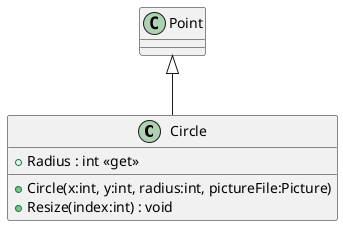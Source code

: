 @startuml
class Circle {
    + Circle(x:int, y:int, radius:int, pictureFile:Picture)
    + Radius : int <<get>>
    + Resize(index:int) : void
}
Point <|-- Circle
@enduml
